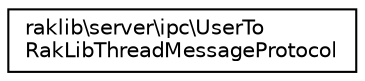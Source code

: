digraph "Graphical Class Hierarchy"
{
 // INTERACTIVE_SVG=YES
 // LATEX_PDF_SIZE
  edge [fontname="Helvetica",fontsize="10",labelfontname="Helvetica",labelfontsize="10"];
  node [fontname="Helvetica",fontsize="10",shape=record];
  rankdir="LR";
  Node0 [label="raklib\\server\\ipc\\UserTo\lRakLibThreadMessageProtocol",height=0.2,width=0.4,color="black", fillcolor="white", style="filled",URL="$d6/dd5/classraklib_1_1server_1_1ipc_1_1_user_to_rak_lib_thread_message_protocol.html",tooltip=" "];
}
